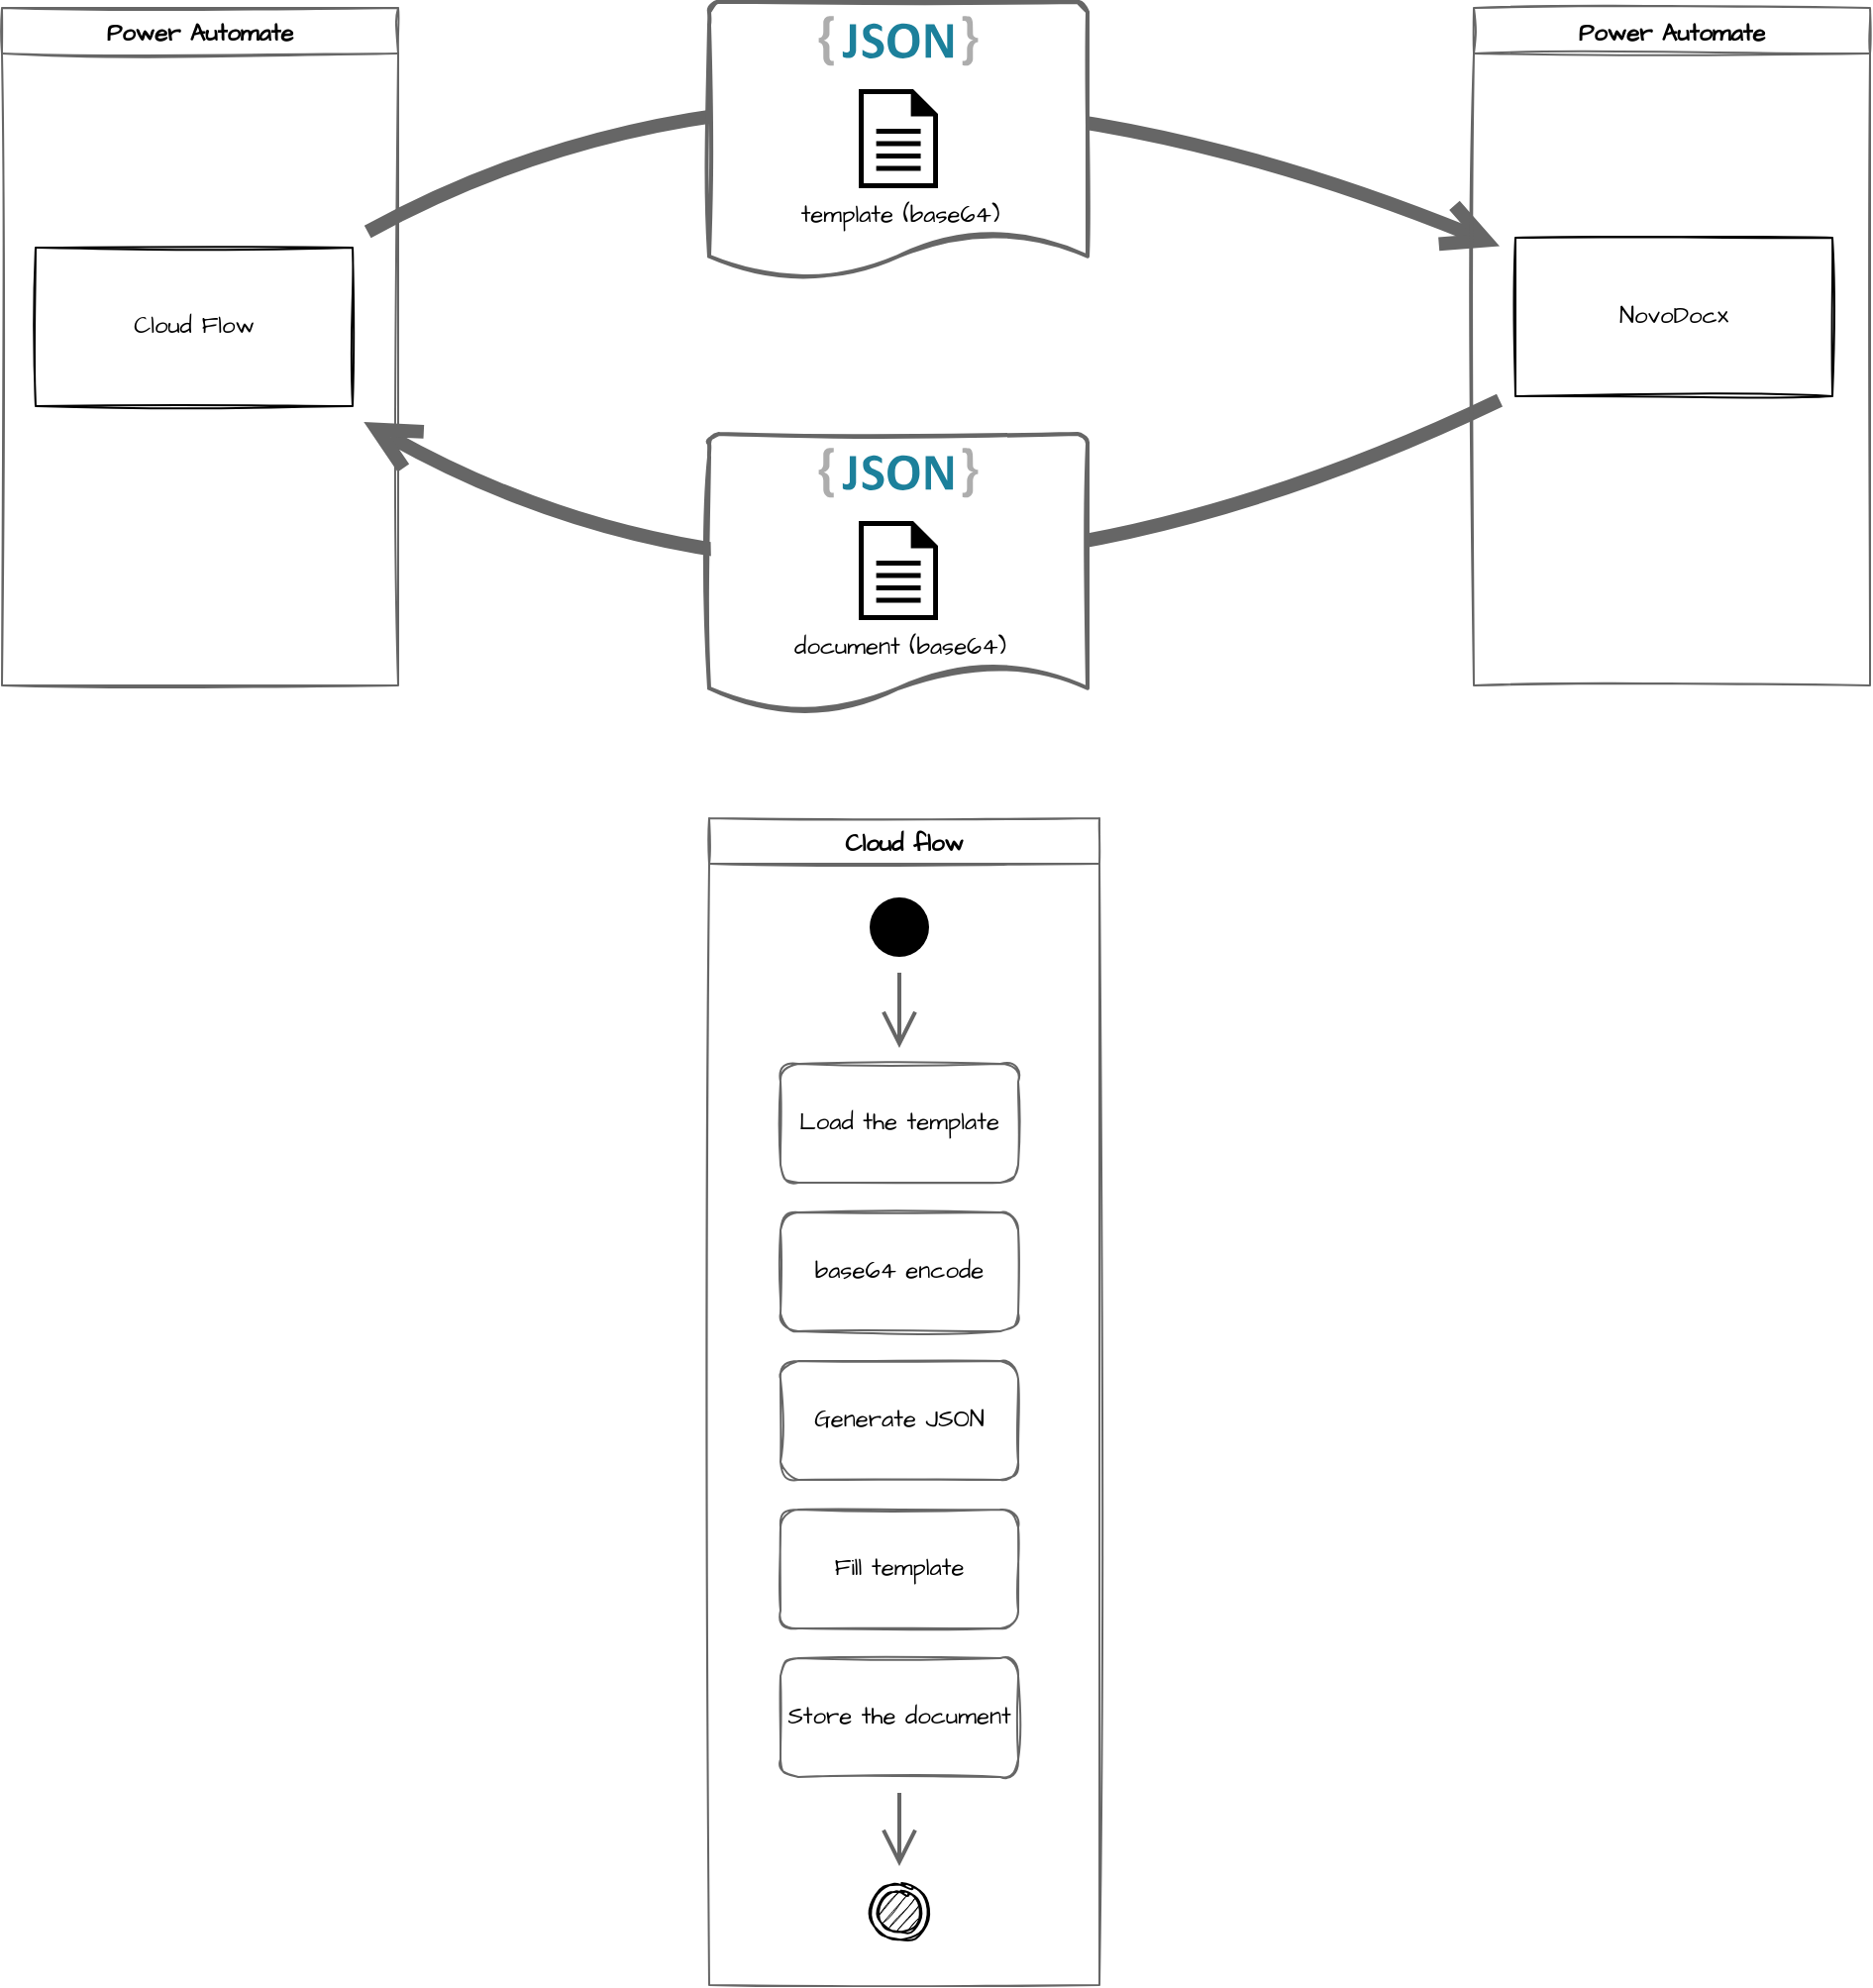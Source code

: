 <mxfile version="20.2.3" type="device"><diagram id="p3g3QoepG0RQ_HoaAVvl" name="Page-1"><mxGraphModel dx="2204" dy="600" grid="0" gridSize="10" guides="1" tooltips="1" connect="1" arrows="1" fold="1" page="0" pageScale="1" pageWidth="827" pageHeight="1169" math="0" shadow="0"><root><mxCell id="0"/><mxCell id="1" parent="0"/><mxCell id="IXgUnAd1SDauvoXFrMu1-20" value="Power Automate" style="swimlane;hachureGap=4;strokeColor=#666666;fillColor=none;sketch=1;fontFamily=Architects Daughter;fontSource=https%3A%2F%2Ffonts.googleapis.com%2Fcss%3Ffamily%3DArchitects%2BDaughter;" parent="1" vertex="1"><mxGeometry x="-205" y="605" width="200" height="342" as="geometry"/></mxCell><mxCell id="IXgUnAd1SDauvoXFrMu1-4" value="" style="edgeStyle=none;orthogonalLoop=1;jettySize=auto;html=1;rounded=0;endArrow=open;startSize=14;endSize=14;sourcePerimeterSpacing=8;targetPerimeterSpacing=8;curved=1;strokeWidth=7;strokeColor=#666666;" parent="1" source="IXgUnAd1SDauvoXFrMu1-15" target="IXgUnAd1SDauvoXFrMu1-3" edge="1"><mxGeometry width="120" relative="1" as="geometry"><mxPoint x="359.99" y="636.524" as="sourcePoint"/><mxPoint x="527" y="544" as="targetPoint"/><Array as="points"><mxPoint x="215" y="589"/></Array></mxGeometry></mxCell><mxCell id="IXgUnAd1SDauvoXFrMu1-13" value="" style="strokeWidth=2;html=1;shape=mxgraph.flowchart.document2;whiteSpace=wrap;size=0.166;hachureGap=4;strokeColor=#666666;sketch=1;" parent="1" vertex="1"><mxGeometry x="152" y="602" width="191" height="140" as="geometry"/></mxCell><mxCell id="IXgUnAd1SDauvoXFrMu1-3" value="NovoDocx" style="rounded=0;whiteSpace=wrap;html=1;hachureGap=4;sketch=1;fontFamily=Architects Daughter;fontSource=https%3A%2F%2Ffonts.googleapis.com%2Fcss%3Ffamily%3DArchitects%2BDaughter;" parent="1" vertex="1"><mxGeometry x="559" y="721" width="160" height="80" as="geometry"/></mxCell><mxCell id="IXgUnAd1SDauvoXFrMu1-10" value="" style="dashed=0;outlineConnect=0;html=1;align=center;labelPosition=center;verticalLabelPosition=bottom;verticalAlign=top;shape=mxgraph.weblogos.json_2;hachureGap=4;" parent="1" vertex="1"><mxGeometry x="207.3" y="609" width="80.4" height="25.2" as="geometry"/></mxCell><mxCell id="IXgUnAd1SDauvoXFrMu1-12" value="template (base64)" style="sketch=0;aspect=fixed;pointerEvents=1;shadow=0;dashed=0;html=1;strokeColor=none;labelPosition=center;verticalLabelPosition=bottom;verticalAlign=top;align=center;fillColor=#000000;shape=mxgraph.mscae.enterprise.document;hachureGap=4;fontFamily=Architects Daughter;fontSource=https%3A%2F%2Ffonts.googleapis.com%2Fcss%3Ffamily%3DArchitects%2BDaughter;" parent="1" vertex="1"><mxGeometry x="227.5" y="646" width="40" height="50" as="geometry"/></mxCell><mxCell id="IXgUnAd1SDauvoXFrMu1-15" value="Cloud Flow" style="rounded=0;whiteSpace=wrap;html=1;hachureGap=4;sketch=1;fontFamily=Architects Daughter;fontSource=https%3A%2F%2Ffonts.googleapis.com%2Fcss%3Ffamily%3DArchitects%2BDaughter;" parent="1" vertex="1"><mxGeometry x="-188" y="726" width="160" height="80" as="geometry"/></mxCell><mxCell id="IXgUnAd1SDauvoXFrMu1-16" value="" style="edgeStyle=none;orthogonalLoop=1;jettySize=auto;html=1;rounded=0;endArrow=open;startSize=14;endSize=14;sourcePerimeterSpacing=8;targetPerimeterSpacing=8;curved=1;strokeWidth=7;strokeColor=#666666;" parent="1" source="IXgUnAd1SDauvoXFrMu1-3" target="IXgUnAd1SDauvoXFrMu1-15" edge="1"><mxGeometry width="120" relative="1" as="geometry"><mxPoint x="-10.407" y="728" as="sourcePoint"/><mxPoint x="561" y="735.302" as="targetPoint"/><Array as="points"><mxPoint x="231" y="956"/></Array></mxGeometry></mxCell><mxCell id="IXgUnAd1SDauvoXFrMu1-17" value="" style="strokeWidth=2;html=1;shape=mxgraph.flowchart.document2;whiteSpace=wrap;size=0.166;hachureGap=4;strokeColor=#666666;sketch=1;" parent="1" vertex="1"><mxGeometry x="152" y="820" width="191" height="140" as="geometry"/></mxCell><mxCell id="IXgUnAd1SDauvoXFrMu1-18" value="" style="dashed=0;outlineConnect=0;html=1;align=center;labelPosition=center;verticalLabelPosition=bottom;verticalAlign=top;shape=mxgraph.weblogos.json_2;hachureGap=4;" parent="1" vertex="1"><mxGeometry x="207.3" y="827" width="80.4" height="25.2" as="geometry"/></mxCell><mxCell id="IXgUnAd1SDauvoXFrMu1-19" value="document (base64)" style="sketch=0;aspect=fixed;pointerEvents=1;shadow=0;dashed=0;html=1;strokeColor=none;labelPosition=center;verticalLabelPosition=bottom;verticalAlign=top;align=center;fillColor=#000000;shape=mxgraph.mscae.enterprise.document;hachureGap=4;fontFamily=Architects Daughter;fontSource=https%3A%2F%2Ffonts.googleapis.com%2Fcss%3Ffamily%3DArchitects%2BDaughter;" parent="1" vertex="1"><mxGeometry x="227.5" y="864" width="40" height="50" as="geometry"/></mxCell><mxCell id="IXgUnAd1SDauvoXFrMu1-23" value="Power Automate" style="swimlane;hachureGap=4;strokeColor=#666666;fillColor=none;sketch=1;fontFamily=Architects Daughter;fontSource=https%3A%2F%2Ffonts.googleapis.com%2Fcss%3Ffamily%3DArchitects%2BDaughter;" parent="1" vertex="1"><mxGeometry x="538" y="605" width="200" height="342" as="geometry"/></mxCell><mxCell id="IXgUnAd1SDauvoXFrMu1-24" value="Cloud flow" style="swimlane;hachureGap=4;strokeColor=#666666;fillColor=none;sketch=1;fontFamily=Architects Daughter;fontSource=https%3A%2F%2Ffonts.googleapis.com%2Fcss%3Ffamily%3DArchitects%2BDaughter;" parent="1" vertex="1"><mxGeometry x="152" y="1014" width="197" height="589" as="geometry"/></mxCell><mxCell id="IXgUnAd1SDauvoXFrMu1-26" value="Load the template" style="rounded=1;whiteSpace=wrap;html=1;sketch=1;hachureGap=4;fontFamily=Architects Daughter;fontSource=https%3A%2F%2Ffonts.googleapis.com%2Fcss%3Ffamily%3DArchitects%2BDaughter;strokeColor=#666666;fillColor=none;" parent="IXgUnAd1SDauvoXFrMu1-24" vertex="1"><mxGeometry x="36" y="124" width="120" height="60" as="geometry"/></mxCell><mxCell id="IXgUnAd1SDauvoXFrMu1-27" value="base64 encode" style="rounded=1;whiteSpace=wrap;html=1;sketch=1;hachureGap=4;fontFamily=Architects Daughter;fontSource=https%3A%2F%2Ffonts.googleapis.com%2Fcss%3Ffamily%3DArchitects%2BDaughter;strokeColor=#666666;fillColor=none;" parent="IXgUnAd1SDauvoXFrMu1-24" vertex="1"><mxGeometry x="36" y="199" width="120" height="60" as="geometry"/></mxCell><mxCell id="IXgUnAd1SDauvoXFrMu1-28" value="Generate JSON" style="rounded=1;whiteSpace=wrap;html=1;sketch=1;hachureGap=4;fontFamily=Architects Daughter;fontSource=https%3A%2F%2Ffonts.googleapis.com%2Fcss%3Ffamily%3DArchitects%2BDaughter;strokeColor=#666666;fillColor=none;" parent="IXgUnAd1SDauvoXFrMu1-24" vertex="1"><mxGeometry x="36" y="274" width="120" height="60" as="geometry"/></mxCell><mxCell id="IXgUnAd1SDauvoXFrMu1-30" value="Fill template" style="rounded=1;whiteSpace=wrap;html=1;sketch=1;hachureGap=4;fontFamily=Architects Daughter;fontSource=https%3A%2F%2Ffonts.googleapis.com%2Fcss%3Ffamily%3DArchitects%2BDaughter;strokeColor=#666666;fillColor=none;" parent="IXgUnAd1SDauvoXFrMu1-24" vertex="1"><mxGeometry x="36" y="349" width="120" height="60" as="geometry"/></mxCell><mxCell id="IXgUnAd1SDauvoXFrMu1-41" style="edgeStyle=none;curved=1;rounded=0;orthogonalLoop=1;jettySize=auto;html=1;fontFamily=Architects Daughter;fontSource=https%3A%2F%2Ffonts.googleapis.com%2Fcss%3Ffamily%3DArchitects%2BDaughter;endArrow=open;startSize=14;endSize=14;sourcePerimeterSpacing=8;targetPerimeterSpacing=8;strokeColor=#666666;strokeWidth=2;" parent="IXgUnAd1SDauvoXFrMu1-24" source="IXgUnAd1SDauvoXFrMu1-31" target="IXgUnAd1SDauvoXFrMu1-39" edge="1"><mxGeometry relative="1" as="geometry"/></mxCell><mxCell id="IXgUnAd1SDauvoXFrMu1-31" value="Store the document" style="rounded=1;whiteSpace=wrap;html=1;sketch=1;hachureGap=4;fontFamily=Architects Daughter;fontSource=https%3A%2F%2Ffonts.googleapis.com%2Fcss%3Ffamily%3DArchitects%2BDaughter;strokeColor=#666666;fillColor=none;" parent="IXgUnAd1SDauvoXFrMu1-24" vertex="1"><mxGeometry x="36" y="424" width="120" height="60" as="geometry"/></mxCell><mxCell id="IXgUnAd1SDauvoXFrMu1-38" value="" style="ellipse;fillColor=#000000;strokeColor=none;sketch=0;hachureGap=4;fontFamily=Architects Daughter;fontSource=https%3A%2F%2Ffonts.googleapis.com%2Fcss%3Ffamily%3DArchitects%2BDaughter;shadow=0;" parent="IXgUnAd1SDauvoXFrMu1-24" vertex="1"><mxGeometry x="81" y="40" width="30" height="30" as="geometry"/></mxCell><mxCell id="IXgUnAd1SDauvoXFrMu1-40" style="edgeStyle=none;curved=1;rounded=0;orthogonalLoop=1;jettySize=auto;html=1;fontFamily=Architects Daughter;fontSource=https%3A%2F%2Ffonts.googleapis.com%2Fcss%3Ffamily%3DArchitects%2BDaughter;endArrow=open;startSize=14;endSize=14;sourcePerimeterSpacing=8;targetPerimeterSpacing=8;strokeColor=#666666;strokeWidth=2;" parent="IXgUnAd1SDauvoXFrMu1-24" source="IXgUnAd1SDauvoXFrMu1-38" target="IXgUnAd1SDauvoXFrMu1-26" edge="1"><mxGeometry relative="1" as="geometry"><mxPoint x="96" y="85" as="sourcePoint"/></mxGeometry></mxCell><mxCell id="IXgUnAd1SDauvoXFrMu1-39" value="" style="ellipse;html=1;shape=endState;fillColor=#000000;strokeColor=#000000;sketch=1;hachureGap=4;fontFamily=Architects Daughter;fontSource=https%3A%2F%2Ffonts.googleapis.com%2Fcss%3Ffamily%3DArchitects%2BDaughter;" parent="IXgUnAd1SDauvoXFrMu1-24" vertex="1"><mxGeometry x="81" y="537" width="30" height="30" as="geometry"/></mxCell></root></mxGraphModel></diagram></mxfile>